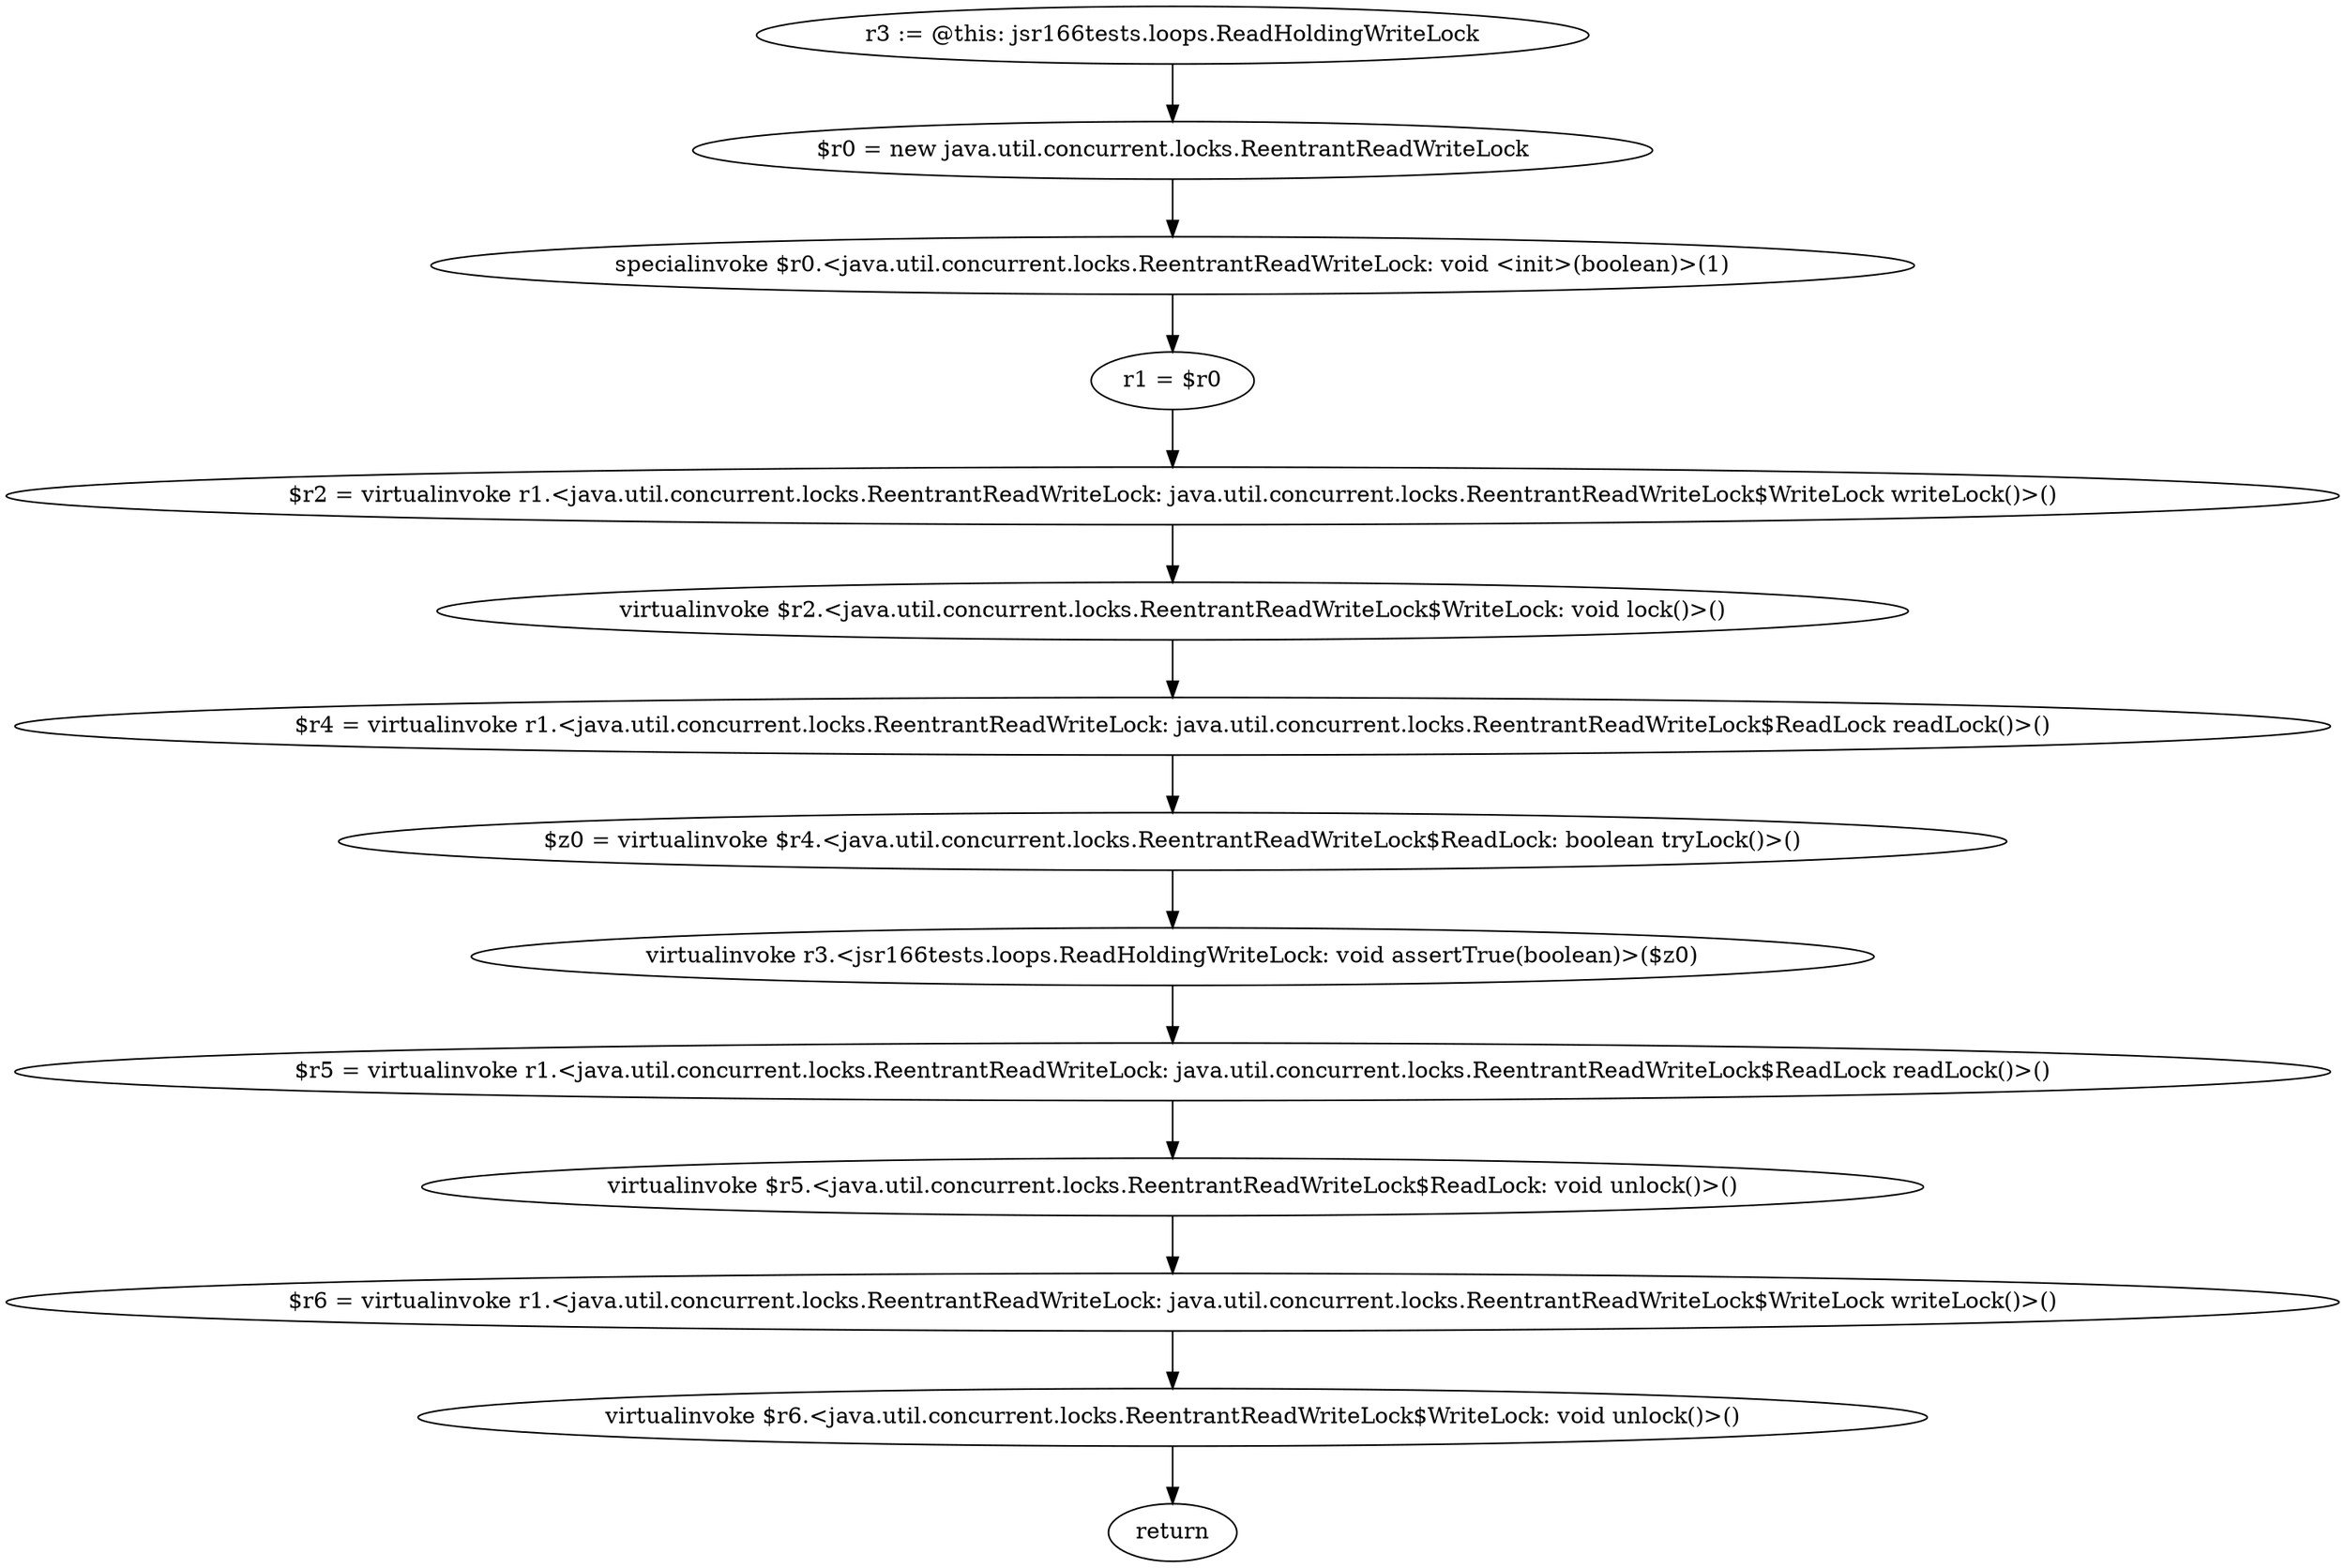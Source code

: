 digraph "unitGraph" {
    "r3 := @this: jsr166tests.loops.ReadHoldingWriteLock"
    "$r0 = new java.util.concurrent.locks.ReentrantReadWriteLock"
    "specialinvoke $r0.<java.util.concurrent.locks.ReentrantReadWriteLock: void <init>(boolean)>(1)"
    "r1 = $r0"
    "$r2 = virtualinvoke r1.<java.util.concurrent.locks.ReentrantReadWriteLock: java.util.concurrent.locks.ReentrantReadWriteLock$WriteLock writeLock()>()"
    "virtualinvoke $r2.<java.util.concurrent.locks.ReentrantReadWriteLock$WriteLock: void lock()>()"
    "$r4 = virtualinvoke r1.<java.util.concurrent.locks.ReentrantReadWriteLock: java.util.concurrent.locks.ReentrantReadWriteLock$ReadLock readLock()>()"
    "$z0 = virtualinvoke $r4.<java.util.concurrent.locks.ReentrantReadWriteLock$ReadLock: boolean tryLock()>()"
    "virtualinvoke r3.<jsr166tests.loops.ReadHoldingWriteLock: void assertTrue(boolean)>($z0)"
    "$r5 = virtualinvoke r1.<java.util.concurrent.locks.ReentrantReadWriteLock: java.util.concurrent.locks.ReentrantReadWriteLock$ReadLock readLock()>()"
    "virtualinvoke $r5.<java.util.concurrent.locks.ReentrantReadWriteLock$ReadLock: void unlock()>()"
    "$r6 = virtualinvoke r1.<java.util.concurrent.locks.ReentrantReadWriteLock: java.util.concurrent.locks.ReentrantReadWriteLock$WriteLock writeLock()>()"
    "virtualinvoke $r6.<java.util.concurrent.locks.ReentrantReadWriteLock$WriteLock: void unlock()>()"
    "return"
    "r3 := @this: jsr166tests.loops.ReadHoldingWriteLock"->"$r0 = new java.util.concurrent.locks.ReentrantReadWriteLock";
    "$r0 = new java.util.concurrent.locks.ReentrantReadWriteLock"->"specialinvoke $r0.<java.util.concurrent.locks.ReentrantReadWriteLock: void <init>(boolean)>(1)";
    "specialinvoke $r0.<java.util.concurrent.locks.ReentrantReadWriteLock: void <init>(boolean)>(1)"->"r1 = $r0";
    "r1 = $r0"->"$r2 = virtualinvoke r1.<java.util.concurrent.locks.ReentrantReadWriteLock: java.util.concurrent.locks.ReentrantReadWriteLock$WriteLock writeLock()>()";
    "$r2 = virtualinvoke r1.<java.util.concurrent.locks.ReentrantReadWriteLock: java.util.concurrent.locks.ReentrantReadWriteLock$WriteLock writeLock()>()"->"virtualinvoke $r2.<java.util.concurrent.locks.ReentrantReadWriteLock$WriteLock: void lock()>()";
    "virtualinvoke $r2.<java.util.concurrent.locks.ReentrantReadWriteLock$WriteLock: void lock()>()"->"$r4 = virtualinvoke r1.<java.util.concurrent.locks.ReentrantReadWriteLock: java.util.concurrent.locks.ReentrantReadWriteLock$ReadLock readLock()>()";
    "$r4 = virtualinvoke r1.<java.util.concurrent.locks.ReentrantReadWriteLock: java.util.concurrent.locks.ReentrantReadWriteLock$ReadLock readLock()>()"->"$z0 = virtualinvoke $r4.<java.util.concurrent.locks.ReentrantReadWriteLock$ReadLock: boolean tryLock()>()";
    "$z0 = virtualinvoke $r4.<java.util.concurrent.locks.ReentrantReadWriteLock$ReadLock: boolean tryLock()>()"->"virtualinvoke r3.<jsr166tests.loops.ReadHoldingWriteLock: void assertTrue(boolean)>($z0)";
    "virtualinvoke r3.<jsr166tests.loops.ReadHoldingWriteLock: void assertTrue(boolean)>($z0)"->"$r5 = virtualinvoke r1.<java.util.concurrent.locks.ReentrantReadWriteLock: java.util.concurrent.locks.ReentrantReadWriteLock$ReadLock readLock()>()";
    "$r5 = virtualinvoke r1.<java.util.concurrent.locks.ReentrantReadWriteLock: java.util.concurrent.locks.ReentrantReadWriteLock$ReadLock readLock()>()"->"virtualinvoke $r5.<java.util.concurrent.locks.ReentrantReadWriteLock$ReadLock: void unlock()>()";
    "virtualinvoke $r5.<java.util.concurrent.locks.ReentrantReadWriteLock$ReadLock: void unlock()>()"->"$r6 = virtualinvoke r1.<java.util.concurrent.locks.ReentrantReadWriteLock: java.util.concurrent.locks.ReentrantReadWriteLock$WriteLock writeLock()>()";
    "$r6 = virtualinvoke r1.<java.util.concurrent.locks.ReentrantReadWriteLock: java.util.concurrent.locks.ReentrantReadWriteLock$WriteLock writeLock()>()"->"virtualinvoke $r6.<java.util.concurrent.locks.ReentrantReadWriteLock$WriteLock: void unlock()>()";
    "virtualinvoke $r6.<java.util.concurrent.locks.ReentrantReadWriteLock$WriteLock: void unlock()>()"->"return";
}
